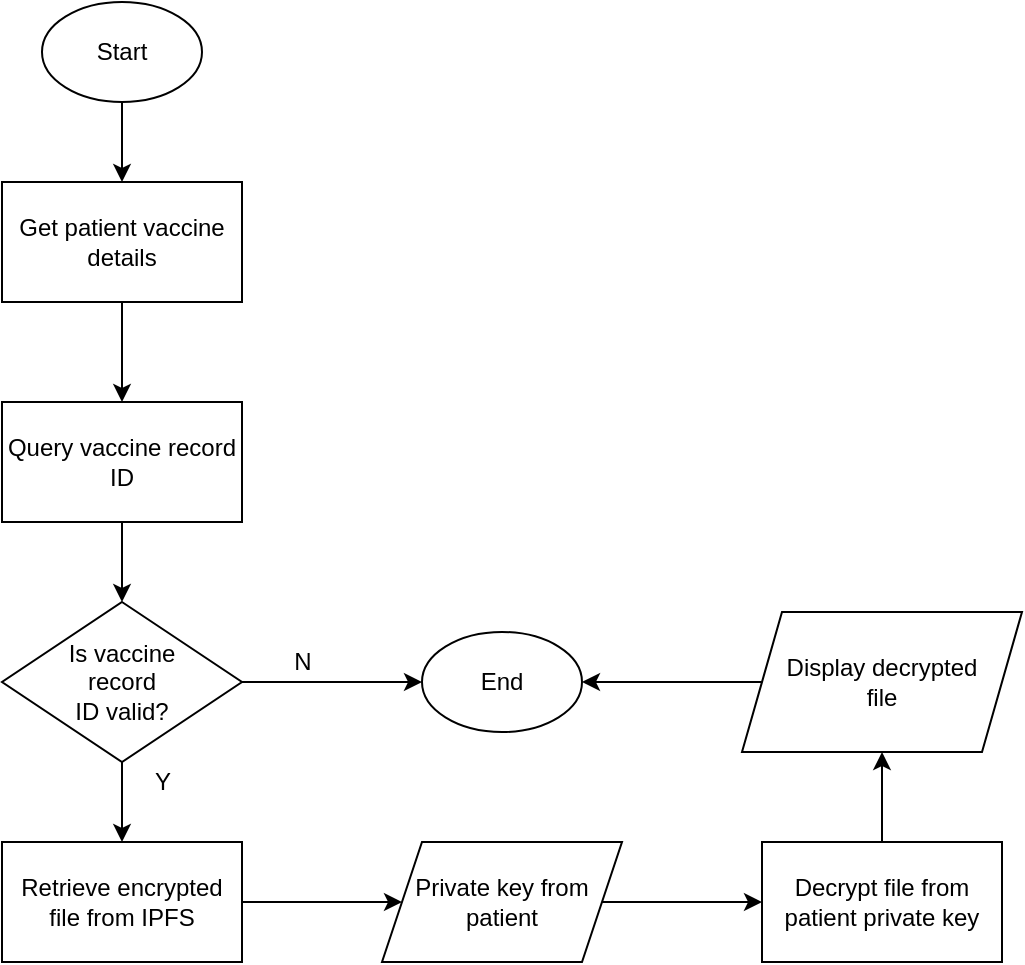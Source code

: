 <mxfile version="17.4.5" type="device"><diagram id="hoYHWPpQ0nwCZNOOxAPs" name="Page-1"><mxGraphModel dx="960" dy="587" grid="1" gridSize="10" guides="1" tooltips="1" connect="1" arrows="1" fold="1" page="1" pageScale="1" pageWidth="850" pageHeight="1100" math="0" shadow="0"><root><mxCell id="0"/><mxCell id="1" parent="0"/><mxCell id="QrMiWck7TvYg9yzYaOTM-5" value="" style="edgeStyle=orthogonalEdgeStyle;rounded=0;orthogonalLoop=1;jettySize=auto;html=1;" edge="1" parent="1" source="QrMiWck7TvYg9yzYaOTM-1" target="QrMiWck7TvYg9yzYaOTM-3"><mxGeometry relative="1" as="geometry"/></mxCell><mxCell id="QrMiWck7TvYg9yzYaOTM-1" value="Start" style="ellipse;whiteSpace=wrap;html=1;" vertex="1" parent="1"><mxGeometry x="110" y="80" width="80" height="50" as="geometry"/></mxCell><mxCell id="QrMiWck7TvYg9yzYaOTM-6" value="" style="edgeStyle=orthogonalEdgeStyle;rounded=0;orthogonalLoop=1;jettySize=auto;html=1;" edge="1" parent="1" source="QrMiWck7TvYg9yzYaOTM-3" target="QrMiWck7TvYg9yzYaOTM-4"><mxGeometry relative="1" as="geometry"/></mxCell><mxCell id="QrMiWck7TvYg9yzYaOTM-3" value="Get patient vaccine details" style="rounded=0;whiteSpace=wrap;html=1;" vertex="1" parent="1"><mxGeometry x="90" y="170" width="120" height="60" as="geometry"/></mxCell><mxCell id="QrMiWck7TvYg9yzYaOTM-14" value="" style="edgeStyle=orthogonalEdgeStyle;rounded=0;orthogonalLoop=1;jettySize=auto;html=1;" edge="1" parent="1" source="QrMiWck7TvYg9yzYaOTM-4" target="QrMiWck7TvYg9yzYaOTM-7"><mxGeometry relative="1" as="geometry"/></mxCell><mxCell id="QrMiWck7TvYg9yzYaOTM-4" value="Query vaccine record ID" style="rounded=0;whiteSpace=wrap;html=1;" vertex="1" parent="1"><mxGeometry x="90" y="280" width="120" height="60" as="geometry"/></mxCell><mxCell id="QrMiWck7TvYg9yzYaOTM-15" value="" style="edgeStyle=orthogonalEdgeStyle;rounded=0;orthogonalLoop=1;jettySize=auto;html=1;" edge="1" parent="1" source="QrMiWck7TvYg9yzYaOTM-7" target="QrMiWck7TvYg9yzYaOTM-8"><mxGeometry relative="1" as="geometry"/></mxCell><mxCell id="QrMiWck7TvYg9yzYaOTM-20" value="" style="edgeStyle=orthogonalEdgeStyle;rounded=0;orthogonalLoop=1;jettySize=auto;html=1;" edge="1" parent="1" source="QrMiWck7TvYg9yzYaOTM-7" target="QrMiWck7TvYg9yzYaOTM-13"><mxGeometry relative="1" as="geometry"/></mxCell><mxCell id="QrMiWck7TvYg9yzYaOTM-7" value="Is vaccine&lt;br&gt;record &lt;br&gt;ID valid?" style="rhombus;whiteSpace=wrap;html=1;" vertex="1" parent="1"><mxGeometry x="90" y="380" width="120" height="80" as="geometry"/></mxCell><mxCell id="QrMiWck7TvYg9yzYaOTM-16" value="" style="edgeStyle=orthogonalEdgeStyle;rounded=0;orthogonalLoop=1;jettySize=auto;html=1;" edge="1" parent="1" source="QrMiWck7TvYg9yzYaOTM-8" target="QrMiWck7TvYg9yzYaOTM-11"><mxGeometry relative="1" as="geometry"/></mxCell><mxCell id="QrMiWck7TvYg9yzYaOTM-8" value="Retrieve encrypted file from IPFS" style="rounded=0;whiteSpace=wrap;html=1;" vertex="1" parent="1"><mxGeometry x="90" y="500" width="120" height="60" as="geometry"/></mxCell><mxCell id="QrMiWck7TvYg9yzYaOTM-18" value="" style="edgeStyle=orthogonalEdgeStyle;rounded=0;orthogonalLoop=1;jettySize=auto;html=1;" edge="1" parent="1" source="QrMiWck7TvYg9yzYaOTM-10" target="QrMiWck7TvYg9yzYaOTM-12"><mxGeometry relative="1" as="geometry"/></mxCell><mxCell id="QrMiWck7TvYg9yzYaOTM-10" value="Decrypt file from patient private key" style="rounded=0;whiteSpace=wrap;html=1;" vertex="1" parent="1"><mxGeometry x="470" y="500" width="120" height="60" as="geometry"/></mxCell><mxCell id="QrMiWck7TvYg9yzYaOTM-17" value="" style="edgeStyle=orthogonalEdgeStyle;rounded=0;orthogonalLoop=1;jettySize=auto;html=1;" edge="1" parent="1" source="QrMiWck7TvYg9yzYaOTM-11" target="QrMiWck7TvYg9yzYaOTM-10"><mxGeometry relative="1" as="geometry"/></mxCell><mxCell id="QrMiWck7TvYg9yzYaOTM-11" value="Private key from&lt;br&gt;patient" style="shape=parallelogram;perimeter=parallelogramPerimeter;whiteSpace=wrap;html=1;fixedSize=1;" vertex="1" parent="1"><mxGeometry x="280" y="500" width="120" height="60" as="geometry"/></mxCell><mxCell id="QrMiWck7TvYg9yzYaOTM-19" value="" style="edgeStyle=orthogonalEdgeStyle;rounded=0;orthogonalLoop=1;jettySize=auto;html=1;" edge="1" parent="1" source="QrMiWck7TvYg9yzYaOTM-12" target="QrMiWck7TvYg9yzYaOTM-13"><mxGeometry relative="1" as="geometry"/></mxCell><mxCell id="QrMiWck7TvYg9yzYaOTM-12" value="Display decrypted&lt;br&gt;file" style="shape=parallelogram;perimeter=parallelogramPerimeter;whiteSpace=wrap;html=1;fixedSize=1;" vertex="1" parent="1"><mxGeometry x="460" y="385" width="140" height="70" as="geometry"/></mxCell><mxCell id="QrMiWck7TvYg9yzYaOTM-13" value="End" style="ellipse;whiteSpace=wrap;html=1;" vertex="1" parent="1"><mxGeometry x="300" y="395" width="80" height="50" as="geometry"/></mxCell><mxCell id="QrMiWck7TvYg9yzYaOTM-21" value="N" style="text;html=1;align=center;verticalAlign=middle;resizable=0;points=[];autosize=1;strokeColor=none;fillColor=none;" vertex="1" parent="1"><mxGeometry x="230" y="400" width="20" height="20" as="geometry"/></mxCell><mxCell id="QrMiWck7TvYg9yzYaOTM-22" value="Y" style="text;html=1;align=center;verticalAlign=middle;resizable=0;points=[];autosize=1;strokeColor=none;fillColor=none;" vertex="1" parent="1"><mxGeometry x="160" y="460" width="20" height="20" as="geometry"/></mxCell></root></mxGraphModel></diagram></mxfile>